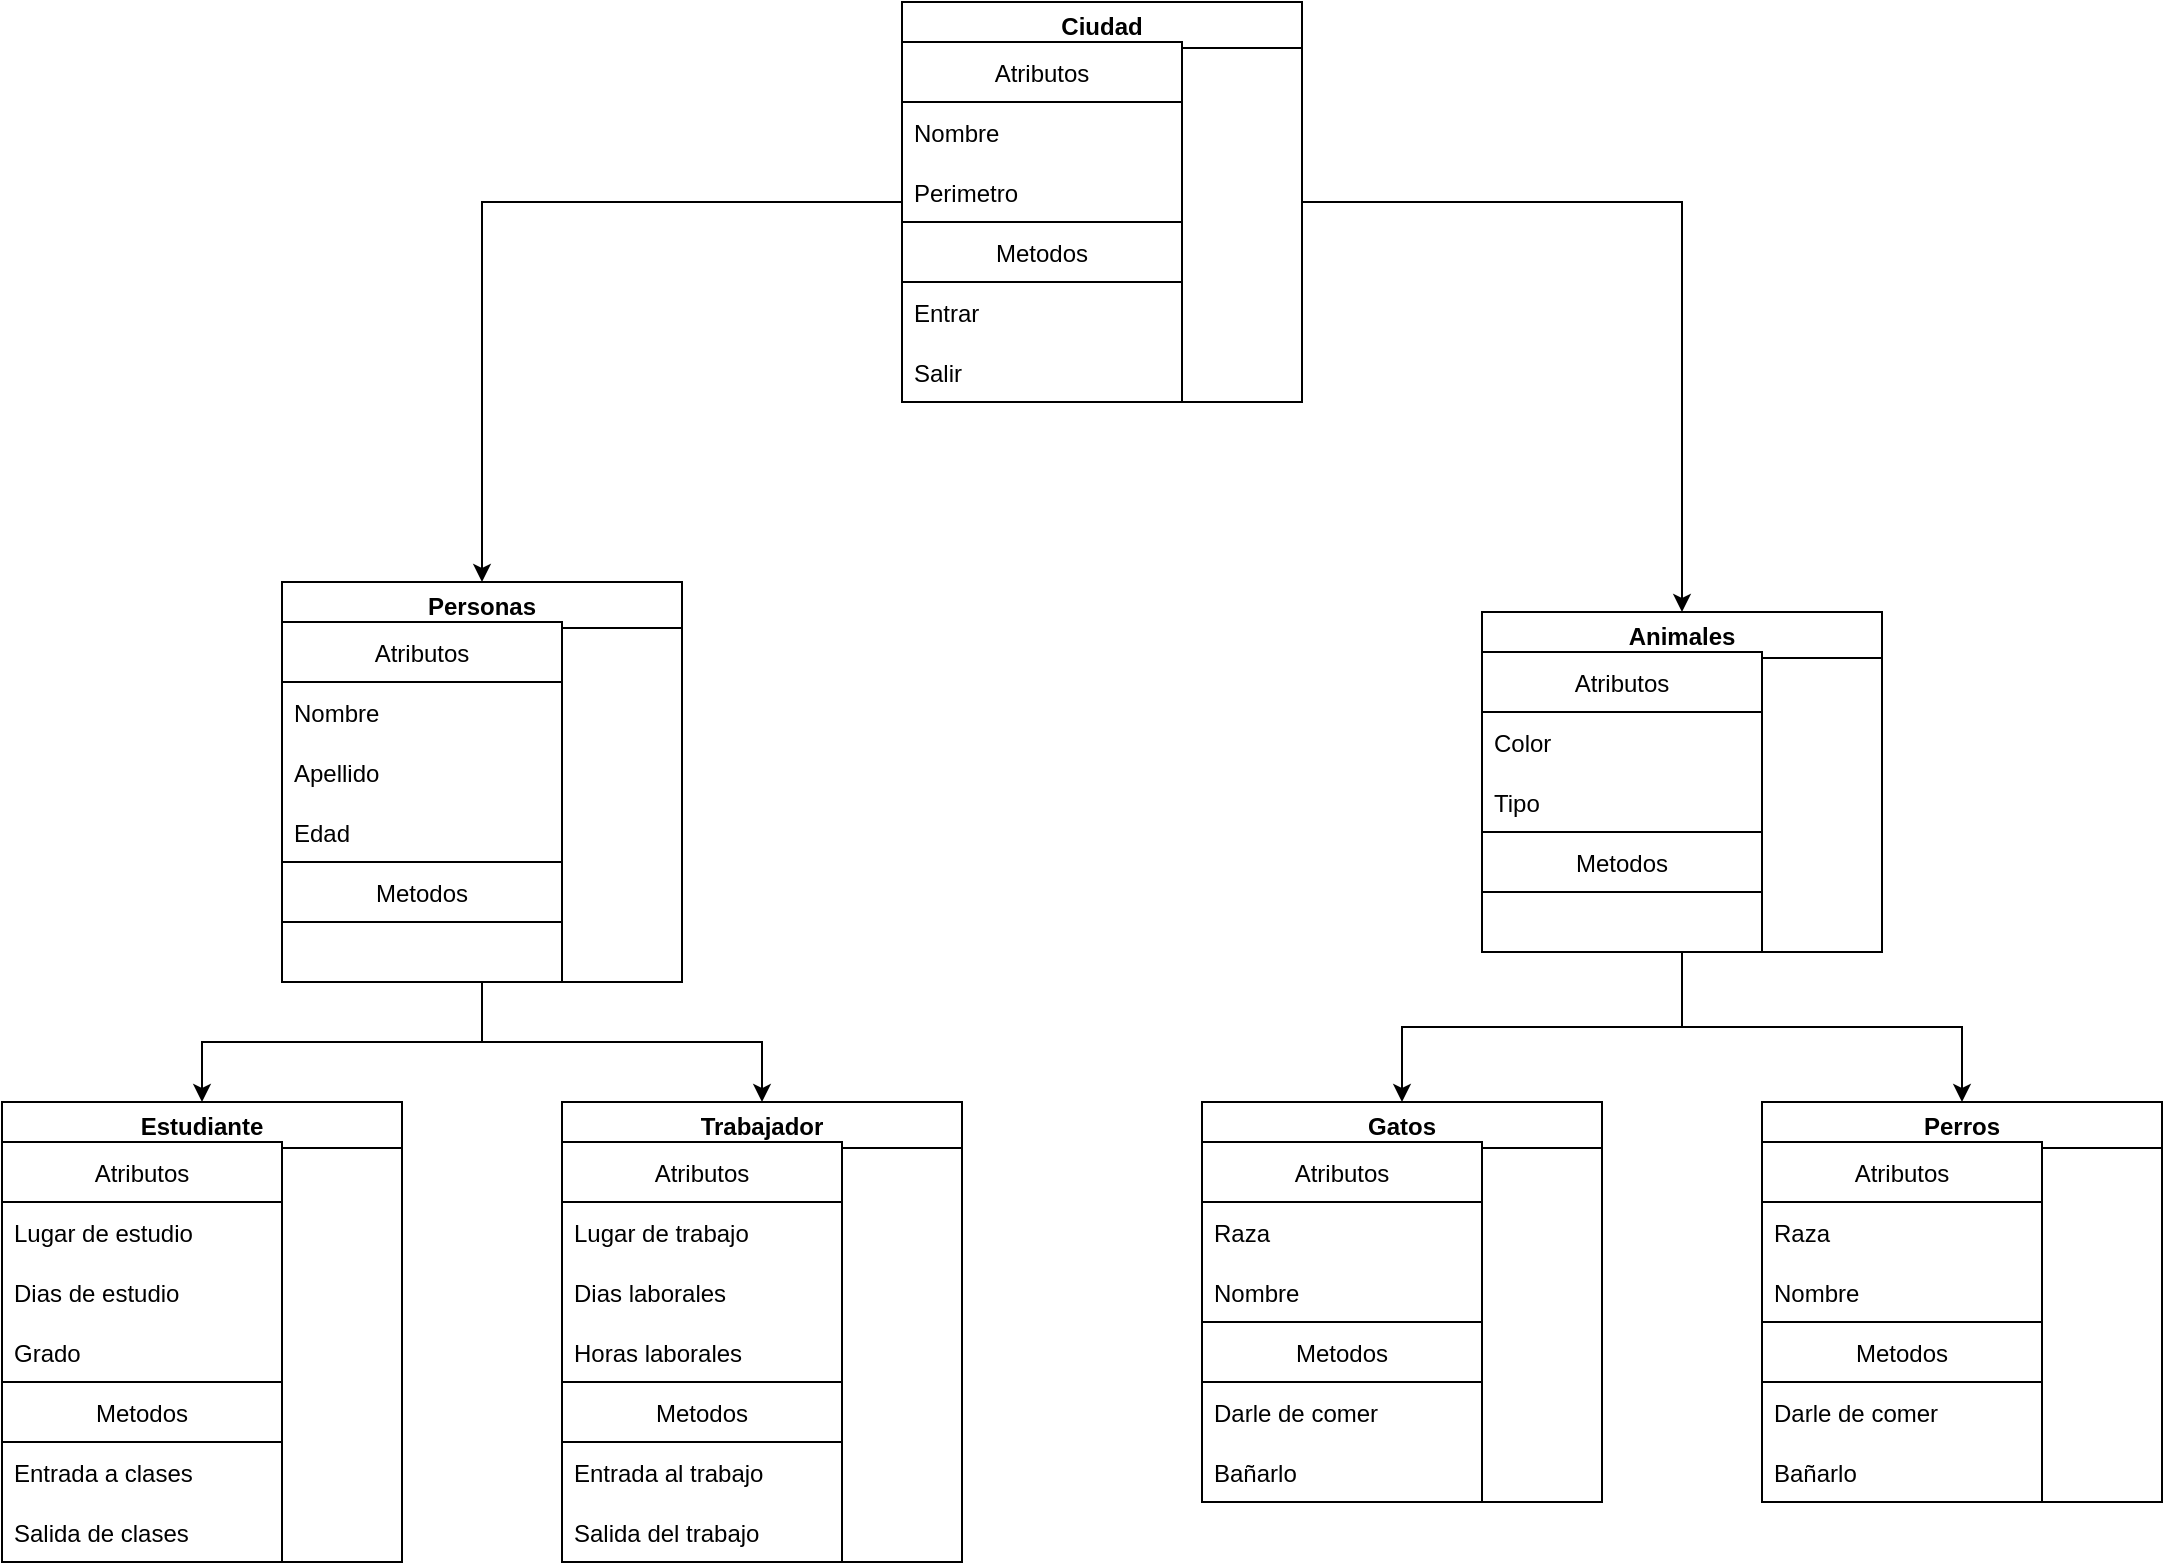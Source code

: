 <mxfile version="15.9.4" type="device"><diagram id="ZRW1cHUH_UiT7phiTh3n" name="Page-1"><mxGraphModel dx="2249" dy="2001" grid="1" gridSize="10" guides="1" tooltips="1" connect="1" arrows="1" fold="1" page="1" pageScale="1" pageWidth="827" pageHeight="1169" math="0" shadow="0"><root><mxCell id="0"/><mxCell id="1" parent="0"/><mxCell id="yfaAnuPfChj0eXSCQoN--69" style="edgeStyle=orthogonalEdgeStyle;rounded=0;orthogonalLoop=1;jettySize=auto;html=1;entryX=0.5;entryY=0;entryDx=0;entryDy=0;" parent="1" source="yfaAnuPfChj0eXSCQoN--6" target="yfaAnuPfChj0eXSCQoN--25" edge="1"><mxGeometry relative="1" as="geometry"/></mxCell><mxCell id="yfaAnuPfChj0eXSCQoN--70" style="edgeStyle=orthogonalEdgeStyle;rounded=0;orthogonalLoop=1;jettySize=auto;html=1;entryX=0.5;entryY=0;entryDx=0;entryDy=0;" parent="1" source="yfaAnuPfChj0eXSCQoN--6" target="yfaAnuPfChj0eXSCQoN--27" edge="1"><mxGeometry relative="1" as="geometry"/></mxCell><mxCell id="yfaAnuPfChj0eXSCQoN--6" value="Ciudad" style="swimlane;" parent="1" vertex="1"><mxGeometry x="370" y="-350" width="200" height="200" as="geometry"/></mxCell><mxCell id="yfaAnuPfChj0eXSCQoN--7" value="Atributos" style="swimlane;fontStyle=0;childLayout=stackLayout;horizontal=1;startSize=30;horizontalStack=0;resizeParent=1;resizeParentMax=0;resizeLast=0;collapsible=1;marginBottom=0;" parent="yfaAnuPfChj0eXSCQoN--6" vertex="1"><mxGeometry y="20" width="140" height="90" as="geometry"/></mxCell><mxCell id="yfaAnuPfChj0eXSCQoN--8" value="Nombre" style="text;strokeColor=none;fillColor=none;align=left;verticalAlign=middle;spacingLeft=4;spacingRight=4;overflow=hidden;points=[[0,0.5],[1,0.5]];portConstraint=eastwest;rotatable=0;" parent="yfaAnuPfChj0eXSCQoN--7" vertex="1"><mxGeometry y="30" width="140" height="30" as="geometry"/></mxCell><mxCell id="yfaAnuPfChj0eXSCQoN--9" value="Perimetro" style="text;strokeColor=none;fillColor=none;align=left;verticalAlign=middle;spacingLeft=4;spacingRight=4;overflow=hidden;points=[[0,0.5],[1,0.5]];portConstraint=eastwest;rotatable=0;" parent="yfaAnuPfChj0eXSCQoN--7" vertex="1"><mxGeometry y="60" width="140" height="30" as="geometry"/></mxCell><mxCell id="yfaAnuPfChj0eXSCQoN--75" value="Metodos" style="swimlane;fontStyle=0;childLayout=stackLayout;horizontal=1;startSize=30;horizontalStack=0;resizeParent=1;resizeParentMax=0;resizeLast=0;collapsible=1;marginBottom=0;" parent="yfaAnuPfChj0eXSCQoN--6" vertex="1"><mxGeometry y="110" width="140" height="90" as="geometry"/></mxCell><mxCell id="yfaAnuPfChj0eXSCQoN--76" value="Entrar" style="text;strokeColor=none;fillColor=none;align=left;verticalAlign=middle;spacingLeft=4;spacingRight=4;overflow=hidden;points=[[0,0.5],[1,0.5]];portConstraint=eastwest;rotatable=0;" parent="yfaAnuPfChj0eXSCQoN--75" vertex="1"><mxGeometry y="30" width="140" height="30" as="geometry"/></mxCell><mxCell id="yfaAnuPfChj0eXSCQoN--77" value="Salir" style="text;strokeColor=none;fillColor=none;align=left;verticalAlign=middle;spacingLeft=4;spacingRight=4;overflow=hidden;points=[[0,0.5],[1,0.5]];portConstraint=eastwest;rotatable=0;" parent="yfaAnuPfChj0eXSCQoN--75" vertex="1"><mxGeometry y="60" width="140" height="30" as="geometry"/></mxCell><mxCell id="yfaAnuPfChj0eXSCQoN--23" value="Trabajador" style="swimlane;" parent="1" vertex="1"><mxGeometry x="200" y="200" width="200" height="230" as="geometry"/></mxCell><mxCell id="yfaAnuPfChj0eXSCQoN--19" value="Atributos" style="swimlane;fontStyle=0;childLayout=stackLayout;horizontal=1;startSize=30;horizontalStack=0;resizeParent=1;resizeParentMax=0;resizeLast=0;collapsible=1;marginBottom=0;" parent="yfaAnuPfChj0eXSCQoN--23" vertex="1"><mxGeometry y="20" width="140" height="120" as="geometry"/></mxCell><mxCell id="yfaAnuPfChj0eXSCQoN--20" value="Lugar de trabajo" style="text;strokeColor=none;fillColor=none;align=left;verticalAlign=middle;spacingLeft=4;spacingRight=4;overflow=hidden;points=[[0,0.5],[1,0.5]];portConstraint=eastwest;rotatable=0;" parent="yfaAnuPfChj0eXSCQoN--19" vertex="1"><mxGeometry y="30" width="140" height="30" as="geometry"/></mxCell><mxCell id="yfaAnuPfChj0eXSCQoN--21" value="Dias laborales" style="text;strokeColor=none;fillColor=none;align=left;verticalAlign=middle;spacingLeft=4;spacingRight=4;overflow=hidden;points=[[0,0.5],[1,0.5]];portConstraint=eastwest;rotatable=0;" parent="yfaAnuPfChj0eXSCQoN--19" vertex="1"><mxGeometry y="60" width="140" height="30" as="geometry"/></mxCell><mxCell id="yfaAnuPfChj0eXSCQoN--22" value="Horas laborales" style="text;strokeColor=none;fillColor=none;align=left;verticalAlign=middle;spacingLeft=4;spacingRight=4;overflow=hidden;points=[[0,0.5],[1,0.5]];portConstraint=eastwest;rotatable=0;" parent="yfaAnuPfChj0eXSCQoN--19" vertex="1"><mxGeometry y="90" width="140" height="30" as="geometry"/></mxCell><mxCell id="yfaAnuPfChj0eXSCQoN--87" value="Metodos" style="swimlane;fontStyle=0;childLayout=stackLayout;horizontal=1;startSize=30;horizontalStack=0;resizeParent=1;resizeParentMax=0;resizeLast=0;collapsible=1;marginBottom=0;" parent="yfaAnuPfChj0eXSCQoN--23" vertex="1"><mxGeometry y="140" width="140" height="90" as="geometry"/></mxCell><mxCell id="yfaAnuPfChj0eXSCQoN--88" value="Entrada al trabajo" style="text;strokeColor=none;fillColor=none;align=left;verticalAlign=middle;spacingLeft=4;spacingRight=4;overflow=hidden;points=[[0,0.5],[1,0.5]];portConstraint=eastwest;rotatable=0;" parent="yfaAnuPfChj0eXSCQoN--87" vertex="1"><mxGeometry y="30" width="140" height="30" as="geometry"/></mxCell><mxCell id="yfaAnuPfChj0eXSCQoN--89" value="Salida del trabajo" style="text;strokeColor=none;fillColor=none;align=left;verticalAlign=middle;spacingLeft=4;spacingRight=4;overflow=hidden;points=[[0,0.5],[1,0.5]];portConstraint=eastwest;rotatable=0;" parent="yfaAnuPfChj0eXSCQoN--87" vertex="1"><mxGeometry y="60" width="140" height="30" as="geometry"/></mxCell><mxCell id="yfaAnuPfChj0eXSCQoN--24" value="Estudiante" style="swimlane;" parent="1" vertex="1"><mxGeometry x="-80" y="200" width="200" height="230" as="geometry"/></mxCell><mxCell id="yfaAnuPfChj0eXSCQoN--65" value="Atributos" style="swimlane;fontStyle=0;childLayout=stackLayout;horizontal=1;startSize=30;horizontalStack=0;resizeParent=1;resizeParentMax=0;resizeLast=0;collapsible=1;marginBottom=0;" parent="yfaAnuPfChj0eXSCQoN--24" vertex="1"><mxGeometry y="20" width="140" height="120" as="geometry"/></mxCell><mxCell id="yfaAnuPfChj0eXSCQoN--66" value="Lugar de estudio" style="text;strokeColor=none;fillColor=none;align=left;verticalAlign=middle;spacingLeft=4;spacingRight=4;overflow=hidden;points=[[0,0.5],[1,0.5]];portConstraint=eastwest;rotatable=0;" parent="yfaAnuPfChj0eXSCQoN--65" vertex="1"><mxGeometry y="30" width="140" height="30" as="geometry"/></mxCell><mxCell id="yfaAnuPfChj0eXSCQoN--67" value="Dias de estudio" style="text;strokeColor=none;fillColor=none;align=left;verticalAlign=middle;spacingLeft=4;spacingRight=4;overflow=hidden;points=[[0,0.5],[1,0.5]];portConstraint=eastwest;rotatable=0;" parent="yfaAnuPfChj0eXSCQoN--65" vertex="1"><mxGeometry y="60" width="140" height="30" as="geometry"/></mxCell><mxCell id="yfaAnuPfChj0eXSCQoN--68" value="Grado" style="text;strokeColor=none;fillColor=none;align=left;verticalAlign=middle;spacingLeft=4;spacingRight=4;overflow=hidden;points=[[0,0.5],[1,0.5]];portConstraint=eastwest;rotatable=0;" parent="yfaAnuPfChj0eXSCQoN--65" vertex="1"><mxGeometry y="90" width="140" height="30" as="geometry"/></mxCell><mxCell id="yfaAnuPfChj0eXSCQoN--91" value="Metodos" style="swimlane;fontStyle=0;childLayout=stackLayout;horizontal=1;startSize=30;horizontalStack=0;resizeParent=1;resizeParentMax=0;resizeLast=0;collapsible=1;marginBottom=0;" parent="yfaAnuPfChj0eXSCQoN--24" vertex="1"><mxGeometry y="140" width="140" height="90" as="geometry"/></mxCell><mxCell id="yfaAnuPfChj0eXSCQoN--92" value="Entrada a clases" style="text;strokeColor=none;fillColor=none;align=left;verticalAlign=middle;spacingLeft=4;spacingRight=4;overflow=hidden;points=[[0,0.5],[1,0.5]];portConstraint=eastwest;rotatable=0;" parent="yfaAnuPfChj0eXSCQoN--91" vertex="1"><mxGeometry y="30" width="140" height="30" as="geometry"/></mxCell><mxCell id="yfaAnuPfChj0eXSCQoN--93" value="Salida de clases" style="text;strokeColor=none;fillColor=none;align=left;verticalAlign=middle;spacingLeft=4;spacingRight=4;overflow=hidden;points=[[0,0.5],[1,0.5]];portConstraint=eastwest;rotatable=0;" parent="yfaAnuPfChj0eXSCQoN--91" vertex="1"><mxGeometry y="60" width="140" height="30" as="geometry"/></mxCell><mxCell id="yfaAnuPfChj0eXSCQoN--102" style="edgeStyle=orthogonalEdgeStyle;rounded=0;orthogonalLoop=1;jettySize=auto;html=1;entryX=0.5;entryY=0;entryDx=0;entryDy=0;" parent="1" source="yfaAnuPfChj0eXSCQoN--25" target="yfaAnuPfChj0eXSCQoN--26" edge="1"><mxGeometry relative="1" as="geometry"/></mxCell><mxCell id="yfaAnuPfChj0eXSCQoN--103" style="edgeStyle=orthogonalEdgeStyle;rounded=0;orthogonalLoop=1;jettySize=auto;html=1;entryX=0.5;entryY=0;entryDx=0;entryDy=0;" parent="1" source="yfaAnuPfChj0eXSCQoN--25" target="yfaAnuPfChj0eXSCQoN--28" edge="1"><mxGeometry relative="1" as="geometry"/></mxCell><mxCell id="yfaAnuPfChj0eXSCQoN--25" value="Animales" style="swimlane;" parent="1" vertex="1"><mxGeometry x="660" y="-45" width="200" height="170" as="geometry"/></mxCell><mxCell id="yfaAnuPfChj0eXSCQoN--41" value="Atributos" style="swimlane;fontStyle=0;childLayout=stackLayout;horizontal=1;startSize=30;horizontalStack=0;resizeParent=1;resizeParentMax=0;resizeLast=0;collapsible=1;marginBottom=0;" parent="yfaAnuPfChj0eXSCQoN--25" vertex="1"><mxGeometry y="20" width="140" height="90" as="geometry"/></mxCell><mxCell id="yfaAnuPfChj0eXSCQoN--42" value="Color" style="text;strokeColor=none;fillColor=none;align=left;verticalAlign=middle;spacingLeft=4;spacingRight=4;overflow=hidden;points=[[0,0.5],[1,0.5]];portConstraint=eastwest;rotatable=0;" parent="yfaAnuPfChj0eXSCQoN--41" vertex="1"><mxGeometry y="30" width="140" height="30" as="geometry"/></mxCell><mxCell id="yfaAnuPfChj0eXSCQoN--44" value="Tipo" style="text;strokeColor=none;fillColor=none;align=left;verticalAlign=middle;spacingLeft=4;spacingRight=4;overflow=hidden;points=[[0,0.5],[1,0.5]];portConstraint=eastwest;rotatable=0;" parent="yfaAnuPfChj0eXSCQoN--41" vertex="1"><mxGeometry y="60" width="140" height="30" as="geometry"/></mxCell><mxCell id="yfaAnuPfChj0eXSCQoN--79" value="Metodos" style="swimlane;fontStyle=0;childLayout=stackLayout;horizontal=1;startSize=30;horizontalStack=0;resizeParent=1;resizeParentMax=0;resizeLast=0;collapsible=1;marginBottom=0;" parent="yfaAnuPfChj0eXSCQoN--25" vertex="1"><mxGeometry y="110" width="140" height="60" as="geometry"/></mxCell><mxCell id="yfaAnuPfChj0eXSCQoN--26" value="Perros" style="swimlane;" parent="1" vertex="1"><mxGeometry x="800" y="200" width="200" height="200" as="geometry"/></mxCell><mxCell id="yfaAnuPfChj0eXSCQoN--57" value="Atributos" style="swimlane;fontStyle=0;childLayout=stackLayout;horizontal=1;startSize=30;horizontalStack=0;resizeParent=1;resizeParentMax=0;resizeLast=0;collapsible=1;marginBottom=0;" parent="yfaAnuPfChj0eXSCQoN--26" vertex="1"><mxGeometry y="20" width="140" height="90" as="geometry"/></mxCell><mxCell id="yfaAnuPfChj0eXSCQoN--59" value="Raza" style="text;strokeColor=none;fillColor=none;align=left;verticalAlign=middle;spacingLeft=4;spacingRight=4;overflow=hidden;points=[[0,0.5],[1,0.5]];portConstraint=eastwest;rotatable=0;" parent="yfaAnuPfChj0eXSCQoN--57" vertex="1"><mxGeometry y="30" width="140" height="30" as="geometry"/></mxCell><mxCell id="yfaAnuPfChj0eXSCQoN--60" value="Nombre" style="text;strokeColor=none;fillColor=none;align=left;verticalAlign=middle;spacingLeft=4;spacingRight=4;overflow=hidden;points=[[0,0.5],[1,0.5]];portConstraint=eastwest;rotatable=0;" parent="yfaAnuPfChj0eXSCQoN--57" vertex="1"><mxGeometry y="60" width="140" height="30" as="geometry"/></mxCell><mxCell id="yfaAnuPfChj0eXSCQoN--99" value="Metodos" style="swimlane;fontStyle=0;childLayout=stackLayout;horizontal=1;startSize=30;horizontalStack=0;resizeParent=1;resizeParentMax=0;resizeLast=0;collapsible=1;marginBottom=0;" parent="yfaAnuPfChj0eXSCQoN--26" vertex="1"><mxGeometry y="110" width="140" height="90" as="geometry"/></mxCell><mxCell id="yfaAnuPfChj0eXSCQoN--100" value="Darle de comer" style="text;strokeColor=none;fillColor=none;align=left;verticalAlign=middle;spacingLeft=4;spacingRight=4;overflow=hidden;points=[[0,0.5],[1,0.5]];portConstraint=eastwest;rotatable=0;" parent="yfaAnuPfChj0eXSCQoN--99" vertex="1"><mxGeometry y="30" width="140" height="30" as="geometry"/></mxCell><mxCell id="yfaAnuPfChj0eXSCQoN--101" value="Bañarlo" style="text;strokeColor=none;fillColor=none;align=left;verticalAlign=middle;spacingLeft=4;spacingRight=4;overflow=hidden;points=[[0,0.5],[1,0.5]];portConstraint=eastwest;rotatable=0;" parent="yfaAnuPfChj0eXSCQoN--99" vertex="1"><mxGeometry y="60" width="140" height="30" as="geometry"/></mxCell><mxCell id="yfaAnuPfChj0eXSCQoN--104" style="edgeStyle=orthogonalEdgeStyle;rounded=0;orthogonalLoop=1;jettySize=auto;html=1;entryX=0.5;entryY=0;entryDx=0;entryDy=0;" parent="1" source="yfaAnuPfChj0eXSCQoN--27" target="yfaAnuPfChj0eXSCQoN--23" edge="1"><mxGeometry relative="1" as="geometry"/></mxCell><mxCell id="yfaAnuPfChj0eXSCQoN--105" style="edgeStyle=orthogonalEdgeStyle;rounded=0;orthogonalLoop=1;jettySize=auto;html=1;entryX=0.5;entryY=0;entryDx=0;entryDy=0;" parent="1" source="yfaAnuPfChj0eXSCQoN--27" target="yfaAnuPfChj0eXSCQoN--24" edge="1"><mxGeometry relative="1" as="geometry"/></mxCell><mxCell id="yfaAnuPfChj0eXSCQoN--27" value="Personas" style="swimlane;" parent="1" vertex="1"><mxGeometry x="60" y="-60" width="200" height="200" as="geometry"/></mxCell><mxCell id="yfaAnuPfChj0eXSCQoN--71" value="Metodos" style="swimlane;fontStyle=0;childLayout=stackLayout;horizontal=1;startSize=30;horizontalStack=0;resizeParent=1;resizeParentMax=0;resizeLast=0;collapsible=1;marginBottom=0;" parent="yfaAnuPfChj0eXSCQoN--27" vertex="1"><mxGeometry y="140" width="140" height="60" as="geometry"/></mxCell><mxCell id="yfaAnuPfChj0eXSCQoN--49" value="Atributos" style="swimlane;fontStyle=0;childLayout=stackLayout;horizontal=1;startSize=30;horizontalStack=0;resizeParent=1;resizeParentMax=0;resizeLast=0;collapsible=1;marginBottom=0;" parent="yfaAnuPfChj0eXSCQoN--27" vertex="1"><mxGeometry y="20" width="140" height="120" as="geometry"/></mxCell><mxCell id="yfaAnuPfChj0eXSCQoN--50" value="Nombre" style="text;strokeColor=none;fillColor=none;align=left;verticalAlign=middle;spacingLeft=4;spacingRight=4;overflow=hidden;points=[[0,0.5],[1,0.5]];portConstraint=eastwest;rotatable=0;" parent="yfaAnuPfChj0eXSCQoN--49" vertex="1"><mxGeometry y="30" width="140" height="30" as="geometry"/></mxCell><mxCell id="yfaAnuPfChj0eXSCQoN--51" value="Apellido" style="text;strokeColor=none;fillColor=none;align=left;verticalAlign=middle;spacingLeft=4;spacingRight=4;overflow=hidden;points=[[0,0.5],[1,0.5]];portConstraint=eastwest;rotatable=0;" parent="yfaAnuPfChj0eXSCQoN--49" vertex="1"><mxGeometry y="60" width="140" height="30" as="geometry"/></mxCell><mxCell id="yfaAnuPfChj0eXSCQoN--52" value="Edad" style="text;strokeColor=none;fillColor=none;align=left;verticalAlign=middle;spacingLeft=4;spacingRight=4;overflow=hidden;points=[[0,0.5],[1,0.5]];portConstraint=eastwest;rotatable=0;" parent="yfaAnuPfChj0eXSCQoN--49" vertex="1"><mxGeometry y="90" width="140" height="30" as="geometry"/></mxCell><mxCell id="yfaAnuPfChj0eXSCQoN--28" value="Gatos" style="swimlane;" parent="1" vertex="1"><mxGeometry x="520" y="200" width="200" height="200" as="geometry"/></mxCell><mxCell id="yfaAnuPfChj0eXSCQoN--33" value="Atributos" style="swimlane;fontStyle=0;childLayout=stackLayout;horizontal=1;startSize=30;horizontalStack=0;resizeParent=1;resizeParentMax=0;resizeLast=0;collapsible=1;marginBottom=0;" parent="yfaAnuPfChj0eXSCQoN--28" vertex="1"><mxGeometry y="20" width="140" height="90" as="geometry"/></mxCell><mxCell id="yfaAnuPfChj0eXSCQoN--35" value="Raza" style="text;strokeColor=none;fillColor=none;align=left;verticalAlign=middle;spacingLeft=4;spacingRight=4;overflow=hidden;points=[[0,0.5],[1,0.5]];portConstraint=eastwest;rotatable=0;" parent="yfaAnuPfChj0eXSCQoN--33" vertex="1"><mxGeometry y="30" width="140" height="30" as="geometry"/></mxCell><mxCell id="yfaAnuPfChj0eXSCQoN--36" value="Nombre" style="text;strokeColor=none;fillColor=none;align=left;verticalAlign=middle;spacingLeft=4;spacingRight=4;overflow=hidden;points=[[0,0.5],[1,0.5]];portConstraint=eastwest;rotatable=0;" parent="yfaAnuPfChj0eXSCQoN--33" vertex="1"><mxGeometry y="60" width="140" height="30" as="geometry"/></mxCell><mxCell id="yfaAnuPfChj0eXSCQoN--83" value="Metodos" style="swimlane;fontStyle=0;childLayout=stackLayout;horizontal=1;startSize=30;horizontalStack=0;resizeParent=1;resizeParentMax=0;resizeLast=0;collapsible=1;marginBottom=0;" parent="yfaAnuPfChj0eXSCQoN--28" vertex="1"><mxGeometry y="110" width="140" height="90" as="geometry"/></mxCell><mxCell id="yfaAnuPfChj0eXSCQoN--84" value="Darle de comer" style="text;strokeColor=none;fillColor=none;align=left;verticalAlign=middle;spacingLeft=4;spacingRight=4;overflow=hidden;points=[[0,0.5],[1,0.5]];portConstraint=eastwest;rotatable=0;" parent="yfaAnuPfChj0eXSCQoN--83" vertex="1"><mxGeometry y="30" width="140" height="30" as="geometry"/></mxCell><mxCell id="yfaAnuPfChj0eXSCQoN--85" value="Bañarlo" style="text;strokeColor=none;fillColor=none;align=left;verticalAlign=middle;spacingLeft=4;spacingRight=4;overflow=hidden;points=[[0,0.5],[1,0.5]];portConstraint=eastwest;rotatable=0;" parent="yfaAnuPfChj0eXSCQoN--83" vertex="1"><mxGeometry y="60" width="140" height="30" as="geometry"/></mxCell></root></mxGraphModel></diagram></mxfile>